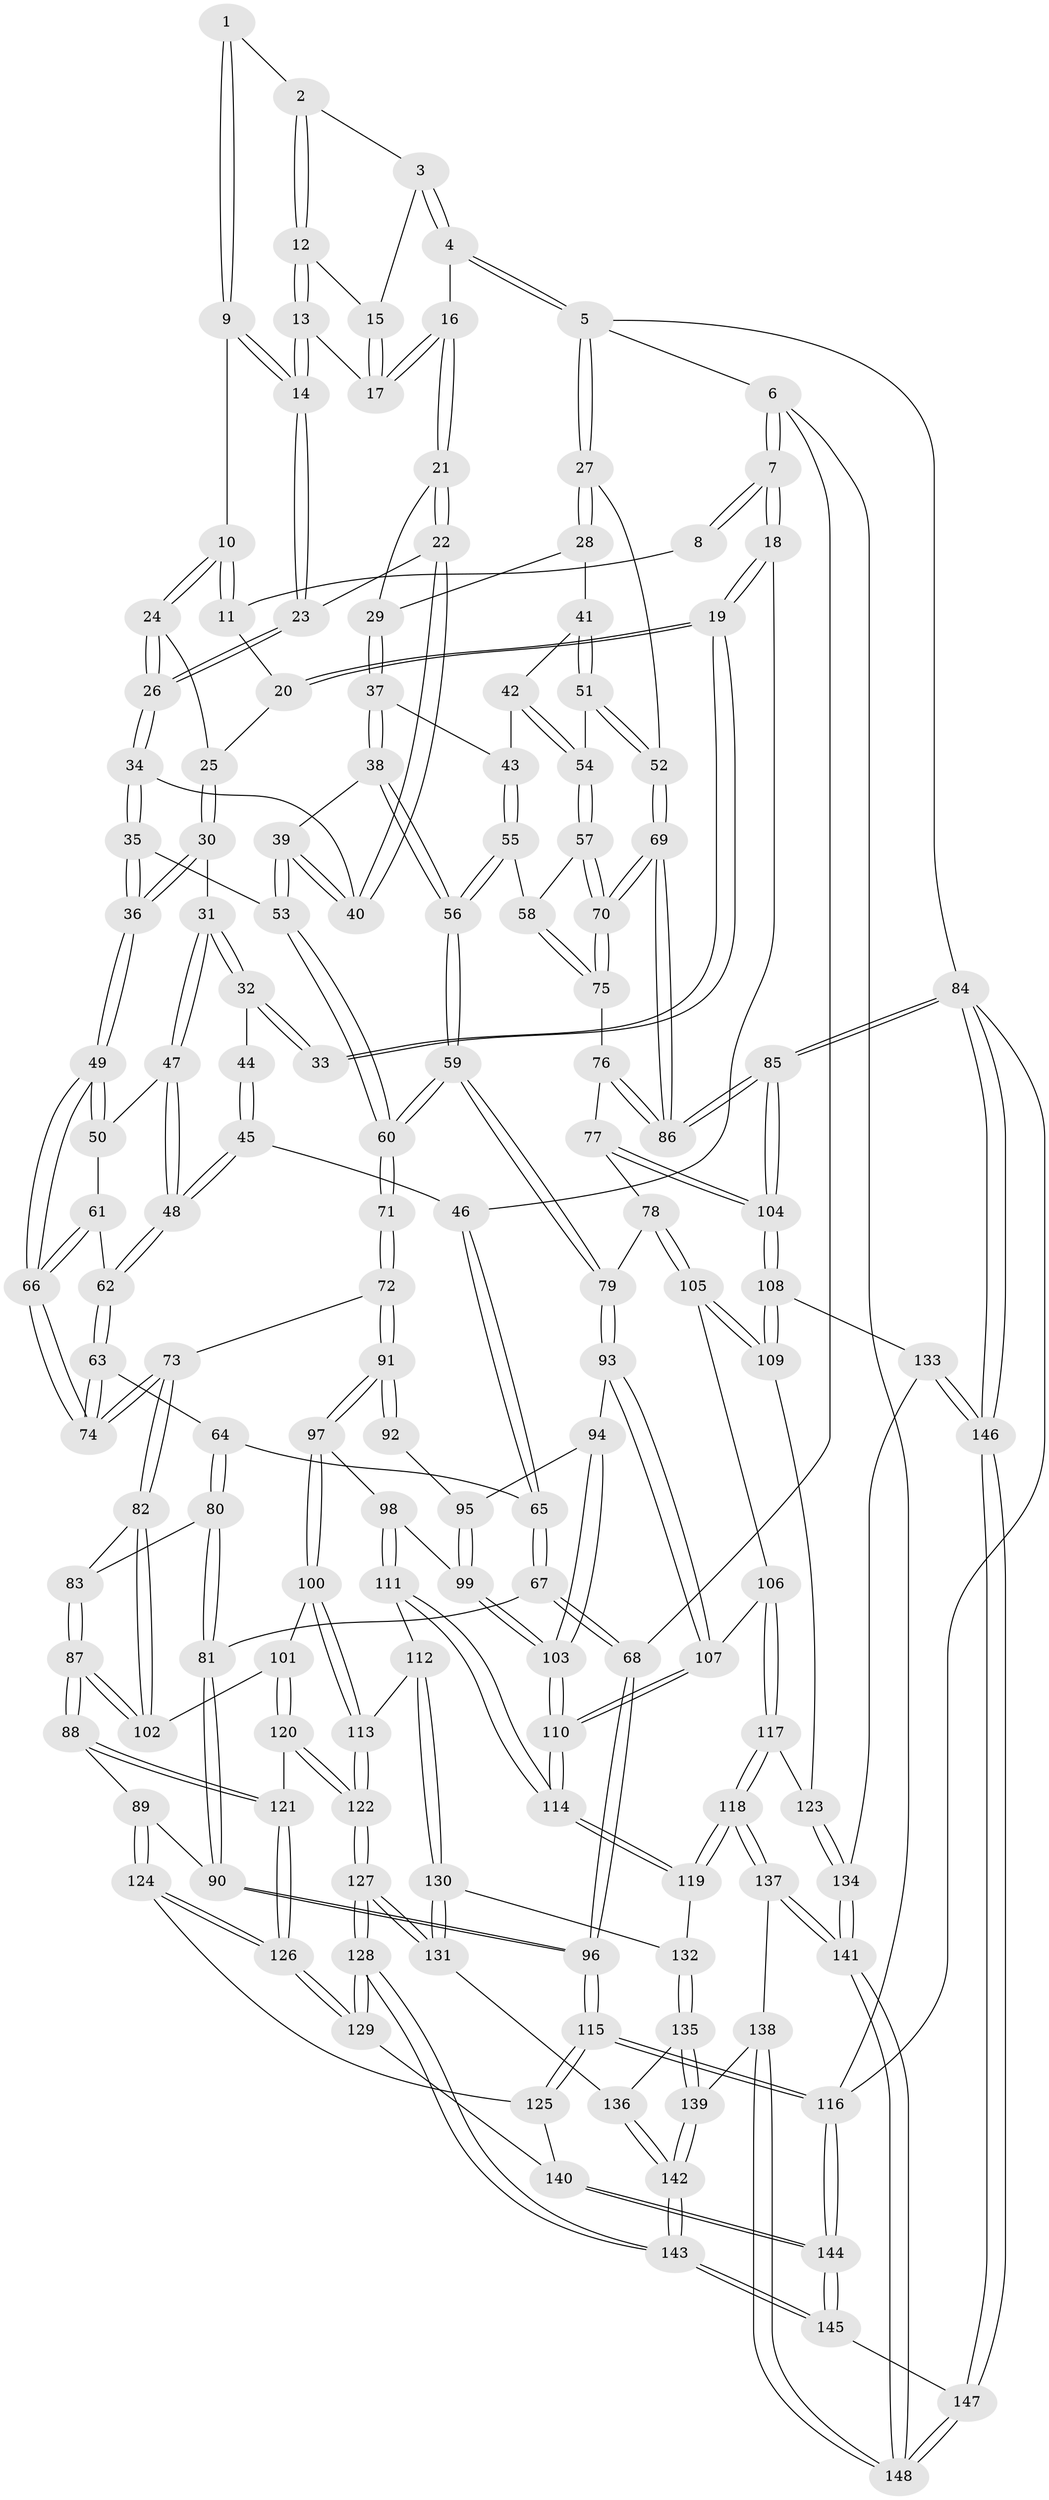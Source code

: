 // Generated by graph-tools (version 1.1) at 2025/03/03/09/25 03:03:15]
// undirected, 148 vertices, 367 edges
graph export_dot {
graph [start="1"]
  node [color=gray90,style=filled];
  1 [pos="+0.5283128812517299+0"];
  2 [pos="+0.5596705952511016+0"];
  3 [pos="+0.7849969574524004+0"];
  4 [pos="+0.9611205791741095+0"];
  5 [pos="+1+0"];
  6 [pos="+0+0"];
  7 [pos="+0+0"];
  8 [pos="+0.5026643027290604+0"];
  9 [pos="+0.5205966134694892+0.11005446894247937"];
  10 [pos="+0.5092838285472068+0.10874499221290938"];
  11 [pos="+0.46510581965745956+0.053084343688018086"];
  12 [pos="+0.5985292564256756+0.03485489595898472"];
  13 [pos="+0.5996147121402498+0.07491292477773094"];
  14 [pos="+0.5676503236423206+0.1174706773743387"];
  15 [pos="+0.7012743356772465+0.005476677299672859"];
  16 [pos="+0.7638599632394502+0.11868615945618412"];
  17 [pos="+0.6990071282972677+0.0793554365587156"];
  18 [pos="+0+0"];
  19 [pos="+0+0"];
  20 [pos="+0.31562068325415027+0.0666916341717909"];
  21 [pos="+0.7794218184281493+0.1718322078419222"];
  22 [pos="+0.702671389133062+0.20887814336865956"];
  23 [pos="+0.5859790507252757+0.16991483432835636"];
  24 [pos="+0.40395185159476404+0.19315663207193884"];
  25 [pos="+0.3994567952273571+0.19428885859409845"];
  26 [pos="+0.5479653292321259+0.2539425953442457"];
  27 [pos="+1+0"];
  28 [pos="+0.8010539792847726+0.17532297303347122"];
  29 [pos="+0.7820068563496156+0.1732538280072467"];
  30 [pos="+0.3824394540647854+0.22930984100240845"];
  31 [pos="+0.3568019267091812+0.2560924106416201"];
  32 [pos="+0.32919085662081454+0.24865285290264635"];
  33 [pos="+0.235897637895921+0.18493736569959632"];
  34 [pos="+0.5503997927173124+0.27752986506134114"];
  35 [pos="+0.5365623489230099+0.3504993219337966"];
  36 [pos="+0.53103919211834+0.35277140549187974"];
  37 [pos="+0.7864206340373918+0.3096519591246133"];
  38 [pos="+0.7068865789965479+0.33462901295391595"];
  39 [pos="+0.6874296731515781+0.3147660173284111"];
  40 [pos="+0.683244319468407+0.267028302045683"];
  41 [pos="+0.9085819298623218+0.27512796895112196"];
  42 [pos="+0.8205903575747219+0.3242084218353724"];
  43 [pos="+0.8036794247003276+0.32589494506182176"];
  44 [pos="+0.23870504199015818+0.2777659740066861"];
  45 [pos="+0.20780075148370242+0.31614809136754113"];
  46 [pos="+0.1655153473819852+0.3234451214253919"];
  47 [pos="+0.3506465219668545+0.31655951983712083"];
  48 [pos="+0.30192794114425786+0.3515738346285416"];
  49 [pos="+0.4762443788794839+0.3951074690476159"];
  50 [pos="+0.3643155964430638+0.3291238100111099"];
  51 [pos="+0.9619417884294797+0.29355963359948756"];
  52 [pos="+1+0.218322062720692"];
  53 [pos="+0.5586808394688171+0.36146659864640784"];
  54 [pos="+0.8987674969416484+0.39072768518586276"];
  55 [pos="+0.7942727740475921+0.43576715225179213"];
  56 [pos="+0.7202786222431421+0.4776233308039857"];
  57 [pos="+0.8864065362287389+0.42945019161396314"];
  58 [pos="+0.883747263613438+0.43202792321073846"];
  59 [pos="+0.7078351058001582+0.4946199919158486"];
  60 [pos="+0.6719518916529422+0.4922572871012777"];
  61 [pos="+0.36398003455530703+0.41191662602342294"];
  62 [pos="+0.2871290264737519+0.4249759664514362"];
  63 [pos="+0.279979146500496+0.4405947131676916"];
  64 [pos="+0.24715668229734092+0.46590631640742064"];
  65 [pos="+0.15273844670287876+0.38340409623490135"];
  66 [pos="+0.4463800111771814+0.4794214623140742"];
  67 [pos="+0.008483811722248992+0.4755217732678251"];
  68 [pos="+0+0.4751641426380258"];
  69 [pos="+1+0.47372274487082905"];
  70 [pos="+1+0.46526418736262376"];
  71 [pos="+0.6635417728797588+0.49717431529500333"];
  72 [pos="+0.45563812991244385+0.5312213003545464"];
  73 [pos="+0.4484673222055747+0.5260467887686829"];
  74 [pos="+0.44366447165080714+0.496959945707061"];
  75 [pos="+0.8982858451722068+0.4907186274685598"];
  76 [pos="+0.9029270653604439+0.527373081533104"];
  77 [pos="+0.8716862556113523+0.5876411322932935"];
  78 [pos="+0.8032610085118126+0.5945220788185096"];
  79 [pos="+0.7399454239841989+0.5540588550421914"];
  80 [pos="+0.24111659739389177+0.5086882360503331"];
  81 [pos="+0.12727435983417315+0.5467266909761372"];
  82 [pos="+0.35350843916947766+0.5811104475010656"];
  83 [pos="+0.24292560670924848+0.5112801310510876"];
  84 [pos="+1+1"];
  85 [pos="+1+0.7792956803825396"];
  86 [pos="+1+0.5191136857261553"];
  87 [pos="+0.2197173936035642+0.6861260507761665"];
  88 [pos="+0.21880607202313987+0.6872310870416019"];
  89 [pos="+0.19710742153962263+0.685924157743833"];
  90 [pos="+0.13969322374125742+0.6202667863080349"];
  91 [pos="+0.48978483886349927+0.6011771617294653"];
  92 [pos="+0.6250417072130836+0.5586503192864314"];
  93 [pos="+0.6913257697742993+0.6404209510155559"];
  94 [pos="+0.650674688128637+0.6342983246845554"];
  95 [pos="+0.6080980139432466+0.5946699315591479"];
  96 [pos="+0+0.7506803164939403"];
  97 [pos="+0.4925224159506813+0.6082254630983158"];
  98 [pos="+0.5214366431997242+0.6327024176707527"];
  99 [pos="+0.5736043453435031+0.6425056205613041"];
  100 [pos="+0.4404104201294718+0.677763490322847"];
  101 [pos="+0.375475628779869+0.6813780888897473"];
  102 [pos="+0.34354420160830257+0.6145705157263287"];
  103 [pos="+0.5782123564669165+0.6476840870069192"];
  104 [pos="+1+0.7787911138197398"];
  105 [pos="+0.8000798340213492+0.7028451337055371"];
  106 [pos="+0.6915452400966889+0.6649914147163528"];
  107 [pos="+0.6893991333055699+0.6498554440199387"];
  108 [pos="+1+0.8042450807870717"];
  109 [pos="+0.8022242302851696+0.7206075683636092"];
  110 [pos="+0.5975029450155553+0.682038881106829"];
  111 [pos="+0.5088049651538324+0.7585032161922829"];
  112 [pos="+0.5037793628464327+0.7611751131196622"];
  113 [pos="+0.47515990396916846+0.7617295819646837"];
  114 [pos="+0.6082825330801321+0.7590615552353791"];
  115 [pos="+0+0.7917151791869429"];
  116 [pos="+0+1"];
  117 [pos="+0.681488401380248+0.8008534151271888"];
  118 [pos="+0.681357586775041+0.800969021643433"];
  119 [pos="+0.6610766493426119+0.7970173876116269"];
  120 [pos="+0.35978115545652106+0.7437174010308604"];
  121 [pos="+0.22480020330060327+0.6958610952918086"];
  122 [pos="+0.3835632169987338+0.8101689763025438"];
  123 [pos="+0.7179202279282099+0.7868958122938414"];
  124 [pos="+0.07826081816495639+0.7784989972371964"];
  125 [pos="+0.04591689925285791+0.7888326015994859"];
  126 [pos="+0.25613275713341543+0.8511739017247951"];
  127 [pos="+0.3686688172270177+0.8490778403644106"];
  128 [pos="+0.3335491309015885+0.8942845920059259"];
  129 [pos="+0.26895537861961366+0.8704912223930383"];
  130 [pos="+0.521117488392356+0.8513283824079738"];
  131 [pos="+0.503274296769586+0.8698898827336007"];
  132 [pos="+0.5779423369206871+0.8581631982938858"];
  133 [pos="+0.9251528725240007+0.8671012644885286"];
  134 [pos="+0.9171451221438891+0.8685464002622599"];
  135 [pos="+0.5711952105892552+0.9104792382980326"];
  136 [pos="+0.5093614186431152+0.9082956980066517"];
  137 [pos="+0.6858083103679452+0.8185006816694569"];
  138 [pos="+0.6059640694207928+0.9560494698242515"];
  139 [pos="+0.5905142459057704+0.9485336770729178"];
  140 [pos="+0.17093563336283665+0.9189517592897147"];
  141 [pos="+0.7548735744614327+0.9394533452369829"];
  142 [pos="+0.47342123363527316+0.985365595412763"];
  143 [pos="+0.3824246643423409+1"];
  144 [pos="+0+1"];
  145 [pos="+0.3714927547888391+1"];
  146 [pos="+0.8288599405602385+1"];
  147 [pos="+0.7221050421880426+1"];
  148 [pos="+0.7125194521535162+1"];
  1 -- 2;
  1 -- 9;
  1 -- 9;
  2 -- 3;
  2 -- 12;
  2 -- 12;
  3 -- 4;
  3 -- 4;
  3 -- 15;
  4 -- 5;
  4 -- 5;
  4 -- 16;
  5 -- 6;
  5 -- 27;
  5 -- 27;
  5 -- 84;
  6 -- 7;
  6 -- 7;
  6 -- 68;
  6 -- 116;
  7 -- 8;
  7 -- 8;
  7 -- 18;
  7 -- 18;
  8 -- 11;
  9 -- 10;
  9 -- 14;
  9 -- 14;
  10 -- 11;
  10 -- 11;
  10 -- 24;
  10 -- 24;
  11 -- 20;
  12 -- 13;
  12 -- 13;
  12 -- 15;
  13 -- 14;
  13 -- 14;
  13 -- 17;
  14 -- 23;
  14 -- 23;
  15 -- 17;
  15 -- 17;
  16 -- 17;
  16 -- 17;
  16 -- 21;
  16 -- 21;
  18 -- 19;
  18 -- 19;
  18 -- 46;
  19 -- 20;
  19 -- 20;
  19 -- 33;
  19 -- 33;
  20 -- 25;
  21 -- 22;
  21 -- 22;
  21 -- 29;
  22 -- 23;
  22 -- 40;
  22 -- 40;
  23 -- 26;
  23 -- 26;
  24 -- 25;
  24 -- 26;
  24 -- 26;
  25 -- 30;
  25 -- 30;
  26 -- 34;
  26 -- 34;
  27 -- 28;
  27 -- 28;
  27 -- 52;
  28 -- 29;
  28 -- 41;
  29 -- 37;
  29 -- 37;
  30 -- 31;
  30 -- 36;
  30 -- 36;
  31 -- 32;
  31 -- 32;
  31 -- 47;
  31 -- 47;
  32 -- 33;
  32 -- 33;
  32 -- 44;
  34 -- 35;
  34 -- 35;
  34 -- 40;
  35 -- 36;
  35 -- 36;
  35 -- 53;
  36 -- 49;
  36 -- 49;
  37 -- 38;
  37 -- 38;
  37 -- 43;
  38 -- 39;
  38 -- 56;
  38 -- 56;
  39 -- 40;
  39 -- 40;
  39 -- 53;
  39 -- 53;
  41 -- 42;
  41 -- 51;
  41 -- 51;
  42 -- 43;
  42 -- 54;
  42 -- 54;
  43 -- 55;
  43 -- 55;
  44 -- 45;
  44 -- 45;
  45 -- 46;
  45 -- 48;
  45 -- 48;
  46 -- 65;
  46 -- 65;
  47 -- 48;
  47 -- 48;
  47 -- 50;
  48 -- 62;
  48 -- 62;
  49 -- 50;
  49 -- 50;
  49 -- 66;
  49 -- 66;
  50 -- 61;
  51 -- 52;
  51 -- 52;
  51 -- 54;
  52 -- 69;
  52 -- 69;
  53 -- 60;
  53 -- 60;
  54 -- 57;
  54 -- 57;
  55 -- 56;
  55 -- 56;
  55 -- 58;
  56 -- 59;
  56 -- 59;
  57 -- 58;
  57 -- 70;
  57 -- 70;
  58 -- 75;
  58 -- 75;
  59 -- 60;
  59 -- 60;
  59 -- 79;
  59 -- 79;
  60 -- 71;
  60 -- 71;
  61 -- 62;
  61 -- 66;
  61 -- 66;
  62 -- 63;
  62 -- 63;
  63 -- 64;
  63 -- 74;
  63 -- 74;
  64 -- 65;
  64 -- 80;
  64 -- 80;
  65 -- 67;
  65 -- 67;
  66 -- 74;
  66 -- 74;
  67 -- 68;
  67 -- 68;
  67 -- 81;
  68 -- 96;
  68 -- 96;
  69 -- 70;
  69 -- 70;
  69 -- 86;
  69 -- 86;
  70 -- 75;
  70 -- 75;
  71 -- 72;
  71 -- 72;
  72 -- 73;
  72 -- 91;
  72 -- 91;
  73 -- 74;
  73 -- 74;
  73 -- 82;
  73 -- 82;
  75 -- 76;
  76 -- 77;
  76 -- 86;
  76 -- 86;
  77 -- 78;
  77 -- 104;
  77 -- 104;
  78 -- 79;
  78 -- 105;
  78 -- 105;
  79 -- 93;
  79 -- 93;
  80 -- 81;
  80 -- 81;
  80 -- 83;
  81 -- 90;
  81 -- 90;
  82 -- 83;
  82 -- 102;
  82 -- 102;
  83 -- 87;
  83 -- 87;
  84 -- 85;
  84 -- 85;
  84 -- 146;
  84 -- 146;
  84 -- 116;
  85 -- 86;
  85 -- 86;
  85 -- 104;
  85 -- 104;
  87 -- 88;
  87 -- 88;
  87 -- 102;
  87 -- 102;
  88 -- 89;
  88 -- 121;
  88 -- 121;
  89 -- 90;
  89 -- 124;
  89 -- 124;
  90 -- 96;
  90 -- 96;
  91 -- 92;
  91 -- 92;
  91 -- 97;
  91 -- 97;
  92 -- 95;
  93 -- 94;
  93 -- 107;
  93 -- 107;
  94 -- 95;
  94 -- 103;
  94 -- 103;
  95 -- 99;
  95 -- 99;
  96 -- 115;
  96 -- 115;
  97 -- 98;
  97 -- 100;
  97 -- 100;
  98 -- 99;
  98 -- 111;
  98 -- 111;
  99 -- 103;
  99 -- 103;
  100 -- 101;
  100 -- 113;
  100 -- 113;
  101 -- 102;
  101 -- 120;
  101 -- 120;
  103 -- 110;
  103 -- 110;
  104 -- 108;
  104 -- 108;
  105 -- 106;
  105 -- 109;
  105 -- 109;
  106 -- 107;
  106 -- 117;
  106 -- 117;
  107 -- 110;
  107 -- 110;
  108 -- 109;
  108 -- 109;
  108 -- 133;
  109 -- 123;
  110 -- 114;
  110 -- 114;
  111 -- 112;
  111 -- 114;
  111 -- 114;
  112 -- 113;
  112 -- 130;
  112 -- 130;
  113 -- 122;
  113 -- 122;
  114 -- 119;
  114 -- 119;
  115 -- 116;
  115 -- 116;
  115 -- 125;
  115 -- 125;
  116 -- 144;
  116 -- 144;
  117 -- 118;
  117 -- 118;
  117 -- 123;
  118 -- 119;
  118 -- 119;
  118 -- 137;
  118 -- 137;
  119 -- 132;
  120 -- 121;
  120 -- 122;
  120 -- 122;
  121 -- 126;
  121 -- 126;
  122 -- 127;
  122 -- 127;
  123 -- 134;
  123 -- 134;
  124 -- 125;
  124 -- 126;
  124 -- 126;
  125 -- 140;
  126 -- 129;
  126 -- 129;
  127 -- 128;
  127 -- 128;
  127 -- 131;
  127 -- 131;
  128 -- 129;
  128 -- 129;
  128 -- 143;
  128 -- 143;
  129 -- 140;
  130 -- 131;
  130 -- 131;
  130 -- 132;
  131 -- 136;
  132 -- 135;
  132 -- 135;
  133 -- 134;
  133 -- 146;
  133 -- 146;
  134 -- 141;
  134 -- 141;
  135 -- 136;
  135 -- 139;
  135 -- 139;
  136 -- 142;
  136 -- 142;
  137 -- 138;
  137 -- 141;
  137 -- 141;
  138 -- 139;
  138 -- 148;
  138 -- 148;
  139 -- 142;
  139 -- 142;
  140 -- 144;
  140 -- 144;
  141 -- 148;
  141 -- 148;
  142 -- 143;
  142 -- 143;
  143 -- 145;
  143 -- 145;
  144 -- 145;
  144 -- 145;
  145 -- 147;
  146 -- 147;
  146 -- 147;
  147 -- 148;
  147 -- 148;
}

